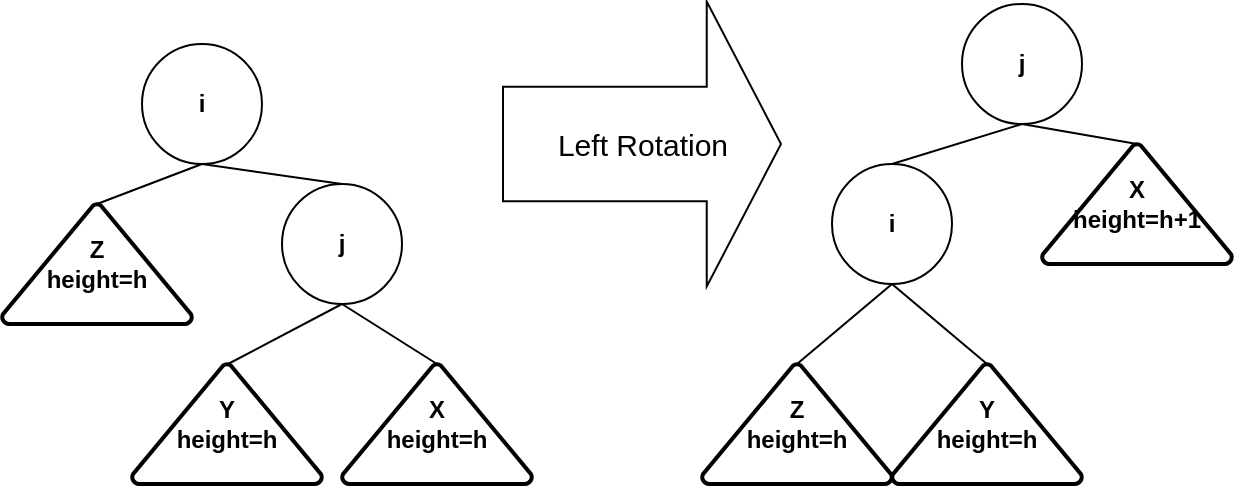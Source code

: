 <mxfile version="17.1.3" type="device"><diagram id="QixGOPOAPIbeuh9zAwbe" name="Page-1"><mxGraphModel dx="1029" dy="677" grid="1" gridSize="10" guides="1" tooltips="1" connect="1" arrows="1" fold="1" page="1" pageScale="1" pageWidth="850" pageHeight="1100" math="0" shadow="0"><root><mxCell id="0"/><mxCell id="1" parent="0"/><mxCell id="UQbFmfpdSBjpOonIbMGm-1" value="&lt;b&gt;i&lt;/b&gt;" style="ellipse;whiteSpace=wrap;html=1;" vertex="1" parent="1"><mxGeometry x="90" y="60" width="60" height="60" as="geometry"/></mxCell><mxCell id="UQbFmfpdSBjpOonIbMGm-2" value="&lt;b&gt;j&lt;/b&gt;" style="ellipse;whiteSpace=wrap;html=1;" vertex="1" parent="1"><mxGeometry x="160" y="130" width="60" height="60" as="geometry"/></mxCell><mxCell id="UQbFmfpdSBjpOonIbMGm-4" value="&lt;b&gt;X&lt;br&gt;height=h&lt;/b&gt;" style="strokeWidth=2;html=1;shape=mxgraph.flowchart.extract_or_measurement;whiteSpace=wrap;" vertex="1" parent="1"><mxGeometry x="190" y="220" width="95" height="60" as="geometry"/></mxCell><mxCell id="UQbFmfpdSBjpOonIbMGm-5" value="&lt;b&gt;Y&lt;br&gt;height=h&lt;/b&gt;" style="strokeWidth=2;html=1;shape=mxgraph.flowchart.extract_or_measurement;whiteSpace=wrap;" vertex="1" parent="1"><mxGeometry x="85" y="220" width="95" height="60" as="geometry"/></mxCell><mxCell id="UQbFmfpdSBjpOonIbMGm-6" value="&lt;b&gt;Z&lt;br&gt;height=h&lt;/b&gt;" style="strokeWidth=2;html=1;shape=mxgraph.flowchart.extract_or_measurement;whiteSpace=wrap;" vertex="1" parent="1"><mxGeometry x="20" y="140" width="95" height="60" as="geometry"/></mxCell><mxCell id="UQbFmfpdSBjpOonIbMGm-7" value="" style="endArrow=none;html=1;rounded=0;entryX=0.5;entryY=1;entryDx=0;entryDy=0;exitX=0.5;exitY=0;exitDx=0;exitDy=0;exitPerimeter=0;" edge="1" parent="1" source="UQbFmfpdSBjpOonIbMGm-6" target="UQbFmfpdSBjpOonIbMGm-1"><mxGeometry width="50" height="50" relative="1" as="geometry"><mxPoint x="400" y="260" as="sourcePoint"/><mxPoint x="450" y="210" as="targetPoint"/></mxGeometry></mxCell><mxCell id="UQbFmfpdSBjpOonIbMGm-8" value="" style="endArrow=none;html=1;rounded=0;entryX=0.5;entryY=1;entryDx=0;entryDy=0;exitX=0.5;exitY=0;exitDx=0;exitDy=0;" edge="1" parent="1" source="UQbFmfpdSBjpOonIbMGm-2" target="UQbFmfpdSBjpOonIbMGm-1"><mxGeometry width="50" height="50" relative="1" as="geometry"><mxPoint x="400" y="260" as="sourcePoint"/><mxPoint x="450" y="210" as="targetPoint"/></mxGeometry></mxCell><mxCell id="UQbFmfpdSBjpOonIbMGm-9" value="" style="endArrow=none;html=1;rounded=0;entryX=0.5;entryY=1;entryDx=0;entryDy=0;" edge="1" parent="1" target="UQbFmfpdSBjpOonIbMGm-2"><mxGeometry width="50" height="50" relative="1" as="geometry"><mxPoint x="133" y="220" as="sourcePoint"/><mxPoint x="450" y="210" as="targetPoint"/></mxGeometry></mxCell><mxCell id="UQbFmfpdSBjpOonIbMGm-10" value="" style="endArrow=none;html=1;rounded=0;exitX=0.5;exitY=0;exitDx=0;exitDy=0;exitPerimeter=0;" edge="1" parent="1" source="UQbFmfpdSBjpOonIbMGm-4"><mxGeometry width="50" height="50" relative="1" as="geometry"><mxPoint x="400" y="260" as="sourcePoint"/><mxPoint x="190" y="190" as="targetPoint"/></mxGeometry></mxCell><mxCell id="UQbFmfpdSBjpOonIbMGm-11" value="&lt;b&gt;i&lt;/b&gt;" style="ellipse;whiteSpace=wrap;html=1;" vertex="1" parent="1"><mxGeometry x="435" y="120" width="60" height="60" as="geometry"/></mxCell><mxCell id="UQbFmfpdSBjpOonIbMGm-12" value="&lt;b&gt;j&lt;/b&gt;" style="ellipse;whiteSpace=wrap;html=1;" vertex="1" parent="1"><mxGeometry x="500" y="40" width="60" height="60" as="geometry"/></mxCell><mxCell id="UQbFmfpdSBjpOonIbMGm-13" value="&lt;b&gt;X&lt;br&gt;height=h+1&lt;/b&gt;" style="strokeWidth=2;html=1;shape=mxgraph.flowchart.extract_or_measurement;whiteSpace=wrap;" vertex="1" parent="1"><mxGeometry x="540" y="110" width="95" height="60" as="geometry"/></mxCell><mxCell id="UQbFmfpdSBjpOonIbMGm-14" value="&lt;b&gt;Y&lt;br&gt;height=h&lt;/b&gt;" style="strokeWidth=2;html=1;shape=mxgraph.flowchart.extract_or_measurement;whiteSpace=wrap;" vertex="1" parent="1"><mxGeometry x="465" y="220" width="95" height="60" as="geometry"/></mxCell><mxCell id="UQbFmfpdSBjpOonIbMGm-15" value="&lt;b&gt;Z&lt;br&gt;height=h&lt;/b&gt;" style="strokeWidth=2;html=1;shape=mxgraph.flowchart.extract_or_measurement;whiteSpace=wrap;" vertex="1" parent="1"><mxGeometry x="370" y="220" width="95" height="60" as="geometry"/></mxCell><mxCell id="UQbFmfpdSBjpOonIbMGm-16" value="" style="endArrow=none;html=1;rounded=0;entryX=0.5;entryY=1;entryDx=0;entryDy=0;exitX=0.5;exitY=0;exitDx=0;exitDy=0;exitPerimeter=0;" edge="1" parent="1" source="UQbFmfpdSBjpOonIbMGm-15" target="UQbFmfpdSBjpOonIbMGm-11"><mxGeometry width="50" height="50" relative="1" as="geometry"><mxPoint x="780" y="260" as="sourcePoint"/><mxPoint x="830" y="210" as="targetPoint"/></mxGeometry></mxCell><mxCell id="UQbFmfpdSBjpOonIbMGm-17" value="" style="endArrow=none;html=1;rounded=0;entryX=0.5;entryY=0;entryDx=0;entryDy=0;exitX=0.5;exitY=1;exitDx=0;exitDy=0;" edge="1" parent="1" source="UQbFmfpdSBjpOonIbMGm-12" target="UQbFmfpdSBjpOonIbMGm-11"><mxGeometry width="50" height="50" relative="1" as="geometry"><mxPoint x="850" y="190" as="sourcePoint"/><mxPoint x="570" y="50" as="targetPoint"/></mxGeometry></mxCell><mxCell id="UQbFmfpdSBjpOonIbMGm-18" value="" style="endArrow=none;html=1;rounded=0;entryX=0.5;entryY=1;entryDx=0;entryDy=0;exitX=0.5;exitY=0;exitDx=0;exitDy=0;exitPerimeter=0;" edge="1" parent="1" target="UQbFmfpdSBjpOonIbMGm-11" source="UQbFmfpdSBjpOonIbMGm-14"><mxGeometry width="50" height="50" relative="1" as="geometry"><mxPoint x="583" y="150" as="sourcePoint"/><mxPoint x="900" y="140" as="targetPoint"/></mxGeometry></mxCell><mxCell id="UQbFmfpdSBjpOonIbMGm-19" value="" style="endArrow=none;html=1;rounded=0;exitX=0.5;exitY=0;exitDx=0;exitDy=0;exitPerimeter=0;entryX=0.5;entryY=1;entryDx=0;entryDy=0;" edge="1" parent="1" source="UQbFmfpdSBjpOonIbMGm-13" target="UQbFmfpdSBjpOonIbMGm-12"><mxGeometry width="50" height="50" relative="1" as="geometry"><mxPoint x="850" y="190" as="sourcePoint"/><mxPoint x="710" y="110" as="targetPoint"/></mxGeometry></mxCell><mxCell id="UQbFmfpdSBjpOonIbMGm-20" value="&lt;font style=&quot;font-size: 15px&quot;&gt;Left Rotation&lt;/font&gt;" style="shape=flexArrow;endArrow=classic;html=1;rounded=0;endWidth=84.286;endSize=12.043;width=57.143;" edge="1" parent="1"><mxGeometry width="50" height="50" relative="1" as="geometry"><mxPoint x="270" y="110" as="sourcePoint"/><mxPoint x="410" y="110" as="targetPoint"/></mxGeometry></mxCell></root></mxGraphModel></diagram></mxfile>